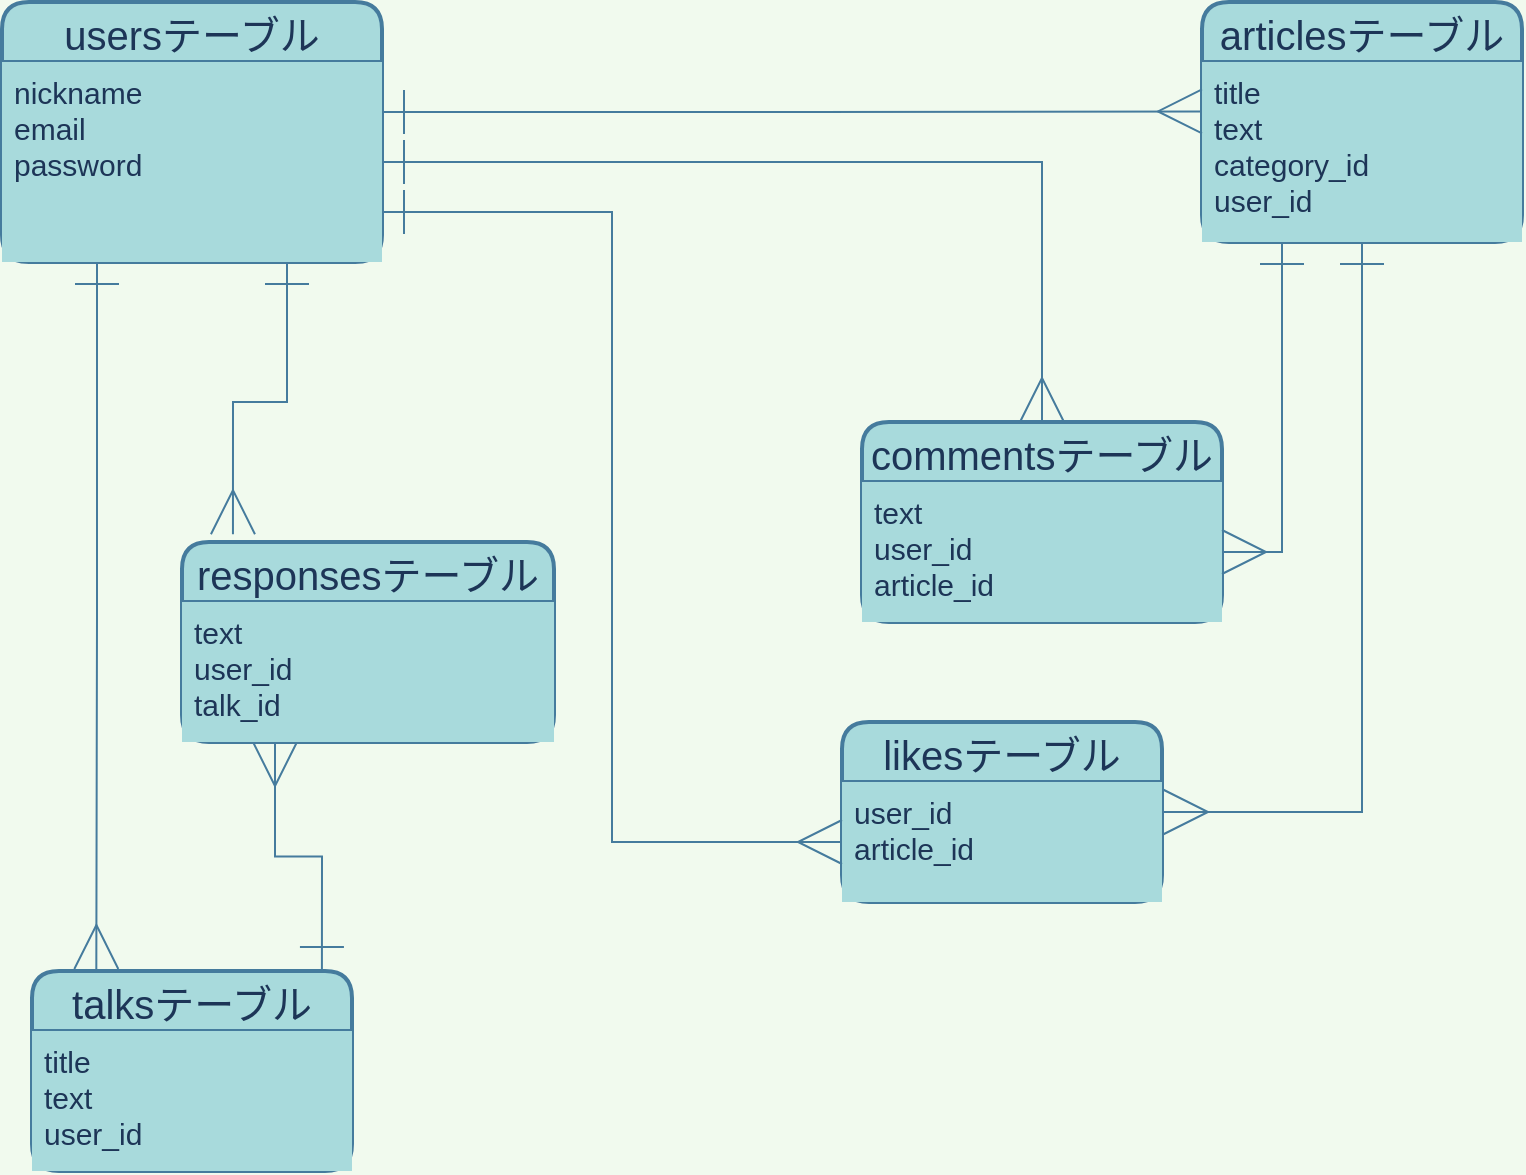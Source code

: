 <mxfile>
    <diagram id="f0Hz5oj-ZMu9vsiQNxl2" name="ページ1">
        <mxGraphModel dx="728" dy="680" grid="1" gridSize="10" guides="1" tooltips="1" connect="1" arrows="1" fold="1" page="1" pageScale="1" pageWidth="827" pageHeight="1169" background="#F1FAEE" math="0" shadow="0">
            <root>
                <mxCell id="0"/>
                <mxCell id="1" parent="0"/>
                <mxCell id="38" style="edgeStyle=orthogonalEdgeStyle;rounded=0;orthogonalLoop=1;jettySize=auto;html=1;exitX=0.25;exitY=1;exitDx=0;exitDy=0;entryX=0.201;entryY=-0.01;entryDx=0;entryDy=0;entryPerimeter=0;fontSize=15;endArrow=ERmany;endFill=0;startArrow=ERone;startFill=0;endSize=20;startSize=20;strokeColor=#457B9D;fontColor=#1D3557;labelBackgroundColor=#F1FAEE;" parent="1" source="6" target="24" edge="1">
                    <mxGeometry relative="1" as="geometry"/>
                </mxCell>
                <mxCell id="42" style="edgeStyle=orthogonalEdgeStyle;rounded=0;orthogonalLoop=1;jettySize=auto;html=1;exitX=0.75;exitY=1;exitDx=0;exitDy=0;entryX=0.137;entryY=-0.039;entryDx=0;entryDy=0;entryPerimeter=0;startArrow=ERone;startFill=0;startSize=20;endArrow=ERmany;endFill=0;endSize=20;targetPerimeterSpacing=-1;strokeWidth=1;fontSize=15;strokeColor=#457B9D;fontColor=#1D3557;labelBackgroundColor=#F1FAEE;" parent="1" source="6" target="27" edge="1">
                    <mxGeometry relative="1" as="geometry"/>
                </mxCell>
                <mxCell id="6" value="usersテーブル" style="swimlane;childLayout=stackLayout;horizontal=1;startSize=30;horizontalStack=0;rounded=1;fontSize=20;fontStyle=0;strokeWidth=2;resizeParent=0;resizeLast=1;shadow=0;dashed=0;align=center;fillColor=#A8DADC;strokeColor=#457B9D;fontColor=#1D3557;" parent="1" vertex="1">
                    <mxGeometry x="60" y="50" width="190" height="130" as="geometry"/>
                </mxCell>
                <mxCell id="7" value="nickname&#10;email&#10;password&#10;&#10;" style="align=left;strokeColor=none;spacingLeft=4;fontSize=15;verticalAlign=top;resizable=0;rotatable=0;part=1;fillColor=#A8DADC;fontColor=#1D3557;" parent="6" vertex="1">
                    <mxGeometry y="30" width="190" height="100" as="geometry"/>
                </mxCell>
                <mxCell id="8" value="articlesテーブル" style="swimlane;childLayout=stackLayout;horizontal=1;startSize=30;horizontalStack=0;rounded=1;fontSize=20;fontStyle=0;strokeWidth=2;resizeParent=0;resizeLast=1;shadow=0;dashed=0;align=center;fillColor=#A8DADC;strokeColor=#457B9D;fontColor=#1D3557;" parent="1" vertex="1">
                    <mxGeometry x="660" y="50" width="160" height="120" as="geometry"/>
                </mxCell>
                <mxCell id="9" value="title&#10;text&#10;category_id&#10;user_id" style="align=left;strokeColor=none;spacingLeft=4;fontSize=15;verticalAlign=top;resizable=0;rotatable=0;part=1;fillColor=#A8DADC;fontColor=#1D3557;" parent="8" vertex="1">
                    <mxGeometry y="30" width="160" height="90" as="geometry"/>
                </mxCell>
                <mxCell id="10" value="commentsテーブル" style="swimlane;childLayout=stackLayout;horizontal=1;startSize=30;horizontalStack=0;rounded=1;fontSize=20;fontStyle=0;strokeWidth=2;resizeParent=0;resizeLast=1;shadow=0;dashed=0;align=center;fillColor=#A8DADC;strokeColor=#457B9D;fontColor=#1D3557;" parent="1" vertex="1">
                    <mxGeometry x="490" y="260" width="180" height="100" as="geometry"/>
                </mxCell>
                <mxCell id="11" value="text&#10;user_id&#10;article_id" style="align=left;strokeColor=none;spacingLeft=4;fontSize=15;verticalAlign=top;resizable=0;rotatable=0;part=1;fillColor=#A8DADC;fontColor=#1D3557;" parent="10" vertex="1">
                    <mxGeometry y="30" width="180" height="70" as="geometry"/>
                </mxCell>
                <mxCell id="23" style="edgeStyle=orthogonalEdgeStyle;rounded=0;orthogonalLoop=1;jettySize=auto;html=1;entryX=0.5;entryY=1;entryDx=0;entryDy=0;fontSize=15;startArrow=ERmany;startFill=0;endArrow=ERone;endFill=0;endSize=20;startSize=21;strokeColor=#457B9D;fontColor=#1D3557;labelBackgroundColor=#F1FAEE;" parent="1" source="12" target="9" edge="1">
                    <mxGeometry relative="1" as="geometry"/>
                </mxCell>
                <mxCell id="12" value="likesテーブル" style="swimlane;childLayout=stackLayout;horizontal=1;startSize=30;horizontalStack=0;rounded=1;fontSize=20;fontStyle=0;strokeWidth=2;resizeParent=0;resizeLast=1;shadow=0;dashed=0;align=center;fillColor=#A8DADC;strokeColor=#457B9D;fontColor=#1D3557;" parent="1" vertex="1">
                    <mxGeometry x="480" y="410" width="160" height="90" as="geometry"/>
                </mxCell>
                <mxCell id="13" value="user_id&#10;article_id" style="align=left;strokeColor=none;spacingLeft=4;fontSize=15;verticalAlign=top;resizable=0;rotatable=0;part=1;fillColor=#A8DADC;fontColor=#1D3557;" parent="12" vertex="1">
                    <mxGeometry y="30" width="160" height="60" as="geometry"/>
                </mxCell>
                <mxCell id="17" style="edgeStyle=orthogonalEdgeStyle;rounded=0;orthogonalLoop=1;jettySize=auto;html=1;exitX=0.25;exitY=1;exitDx=0;exitDy=0;entryX=1;entryY=0.5;entryDx=0;entryDy=0;fontSize=15;endArrow=ERmany;endFill=0;endSize=20;startArrow=ERone;startFill=0;startSize=20;strokeColor=#457B9D;fontColor=#1D3557;labelBackgroundColor=#F1FAEE;" parent="1" source="9" target="11" edge="1">
                    <mxGeometry relative="1" as="geometry"/>
                </mxCell>
                <mxCell id="24" value="talksテーブル" style="swimlane;childLayout=stackLayout;horizontal=1;startSize=30;horizontalStack=0;rounded=1;fontSize=20;fontStyle=0;strokeWidth=2;resizeParent=0;resizeLast=1;shadow=0;dashed=0;align=center;fillColor=#A8DADC;strokeColor=#457B9D;fontColor=#1D3557;" parent="1" vertex="1">
                    <mxGeometry x="75" y="534.5" width="160" height="100" as="geometry"/>
                </mxCell>
                <mxCell id="25" value="title&#10;text&#10;user_id" style="align=left;strokeColor=none;spacingLeft=4;fontSize=15;verticalAlign=top;resizable=0;rotatable=0;part=1;fillColor=#A8DADC;fontColor=#1D3557;" parent="24" vertex="1">
                    <mxGeometry y="30" width="160" height="70" as="geometry"/>
                </mxCell>
                <mxCell id="40" style="edgeStyle=orthogonalEdgeStyle;rounded=0;orthogonalLoop=1;jettySize=auto;html=1;exitX=0.25;exitY=1;exitDx=0;exitDy=0;entryX=0.906;entryY=-0.01;entryDx=0;entryDy=0;entryPerimeter=0;fontSize=15;startArrow=ERmany;startFill=0;endArrow=ERone;endFill=0;endSize=20;startSize=20;strokeColor=#457B9D;fontColor=#1D3557;labelBackgroundColor=#F1FAEE;" parent="1" source="27" target="24" edge="1">
                    <mxGeometry relative="1" as="geometry"/>
                </mxCell>
                <mxCell id="27" value="responsesテーブル" style="swimlane;childLayout=stackLayout;horizontal=1;startSize=30;horizontalStack=0;rounded=1;fontSize=20;fontStyle=0;strokeWidth=2;resizeParent=0;resizeLast=1;shadow=0;dashed=0;align=center;fillColor=#A8DADC;strokeColor=#457B9D;fontColor=#1D3557;" parent="1" vertex="1">
                    <mxGeometry x="150" y="320" width="186" height="100" as="geometry"/>
                </mxCell>
                <mxCell id="28" value="text&#10;user_id&#10;talk_id" style="align=left;strokeColor=none;spacingLeft=4;fontSize=15;verticalAlign=top;resizable=0;rotatable=0;part=1;fillColor=#A8DADC;fontColor=#1D3557;" parent="27" vertex="1">
                    <mxGeometry y="30" width="186" height="70" as="geometry"/>
                </mxCell>
                <mxCell id="34" style="edgeStyle=orthogonalEdgeStyle;rounded=0;orthogonalLoop=1;jettySize=auto;html=1;entryX=0.5;entryY=0;entryDx=0;entryDy=0;fontSize=15;endArrow=ERmany;endFill=0;endSize=20;startArrow=ERone;startFill=0;startSize=20;strokeColor=#457B9D;fontColor=#1D3557;labelBackgroundColor=#F1FAEE;" parent="1" source="7" target="10" edge="1">
                    <mxGeometry relative="1" as="geometry"/>
                </mxCell>
                <mxCell id="37" style="edgeStyle=orthogonalEdgeStyle;rounded=0;orthogonalLoop=1;jettySize=auto;html=1;exitX=1;exitY=0.75;exitDx=0;exitDy=0;entryX=0;entryY=0.5;entryDx=0;entryDy=0;fontSize=15;endArrow=ERmany;endFill=0;startArrow=ERone;startFill=0;endSize=20;startSize=20;strokeColor=#457B9D;fontColor=#1D3557;labelBackgroundColor=#F1FAEE;" parent="1" source="7" target="13" edge="1">
                    <mxGeometry relative="1" as="geometry"/>
                </mxCell>
                <mxCell id="45" style="edgeStyle=orthogonalEdgeStyle;curved=0;rounded=1;sketch=0;orthogonalLoop=1;jettySize=auto;html=1;exitX=1;exitY=0.25;exitDx=0;exitDy=0;strokeColor=#457B9D;fillColor=#A8DADC;fontColor=#1D3557;startArrow=ERone;startFill=0;endArrow=ERmany;endFill=0;endSize=20;startSize=20;" parent="1" source="7" edge="1">
                    <mxGeometry relative="1" as="geometry">
                        <mxPoint x="660" y="104.706" as="targetPoint"/>
                    </mxGeometry>
                </mxCell>
            </root>
        </mxGraphModel>
    </diagram>
</mxfile>